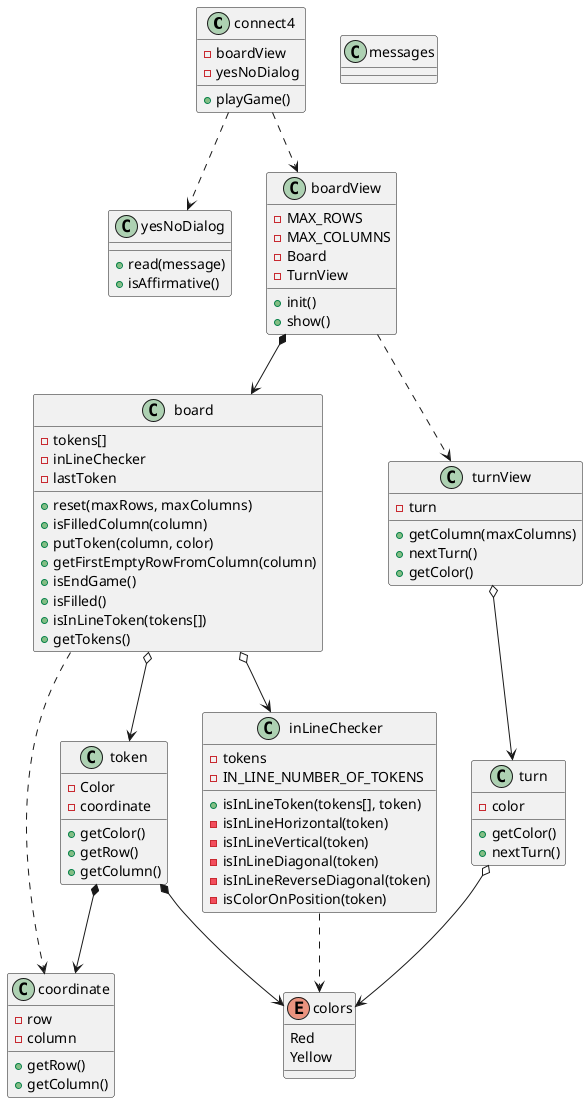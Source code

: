 @startuml

class connect4{
    - boardView
    - yesNoDialog
    + playGame()
}
class yesNoDialog{
    + read(message)
    + isAffirmative()
}
class board{
    - tokens[]
    - inLineChecker
    - lastToken
    + reset(maxRows, maxColumns)
    + isFilledColumn(column)
    + putToken(column, color)
    + getFirstEmptyRowFromColumn(column)
    + isEndGame()
    + isFilled()
    + isInLineToken(tokens[])
    + getTokens()
}
class boardView{
    - MAX_ROWS
    - MAX_COLUMNS
    - Board
    - TurnView
    + init()
    + show()
}
class inLineChecker{
    - tokens
    - IN_LINE_NUMBER_OF_TOKENS
    + isInLineToken(tokens[], token)
    - isInLineHorizontal(token)
    - isInLineVertical(token)
    - isInLineDiagonal(token)
    - isInLineReverseDiagonal(token)
    - isColorOnPosition(token)
}

class token{
    - Color
    - coordinate
    + getColor()
    + getRow()
    + getColumn()
}

class coordinate {
    - row 
    - column
    + getRow()
    + getColumn()
}

class turnView{
    - turn
    + getColumn(maxColumns)
    + nextTurn()
    + getColor()
}

class turn{
    - color
    + getColor()
    + nextTurn()
}

enum colors{
Red
Yellow
}

class messages{

}

connect4 ..> boardView
connect4 ..> yesNoDialog
boardView *--> board
boardView ..> turnView
turnView o--> turn
board o--> token
board o--> inLineChecker
board ..> coordinate
inLineChecker ..> colors
turn o--> colors
token *--> colors
token *--> coordinate
@enduml